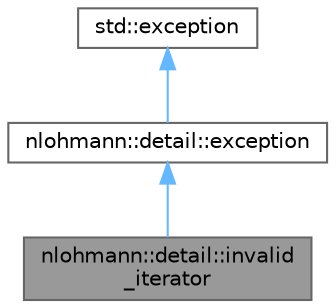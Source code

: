 digraph "nlohmann::detail::invalid_iterator"
{
 // LATEX_PDF_SIZE
  bgcolor="transparent";
  edge [fontname=Helvetica,fontsize=10,labelfontname=Helvetica,labelfontsize=10];
  node [fontname=Helvetica,fontsize=10,shape=box,height=0.2,width=0.4];
  Node1 [label="nlohmann::detail::invalid\l_iterator",height=0.2,width=0.4,color="gray40", fillcolor="grey60", style="filled", fontcolor="black",tooltip="exception indicating errors with iterators"];
  Node2 -> Node1 [dir="back",color="steelblue1",style="solid"];
  Node2 [label="nlohmann::detail::exception",height=0.2,width=0.4,color="gray40", fillcolor="white", style="filled",URL="$a01559.html",tooltip="general exception of the basic_json class"];
  Node3 -> Node2 [dir="back",color="steelblue1",style="solid"];
  Node3 [label="std::exception",height=0.2,width=0.4,color="gray40", fillcolor="white", style="filled",tooltip=" "];
}
